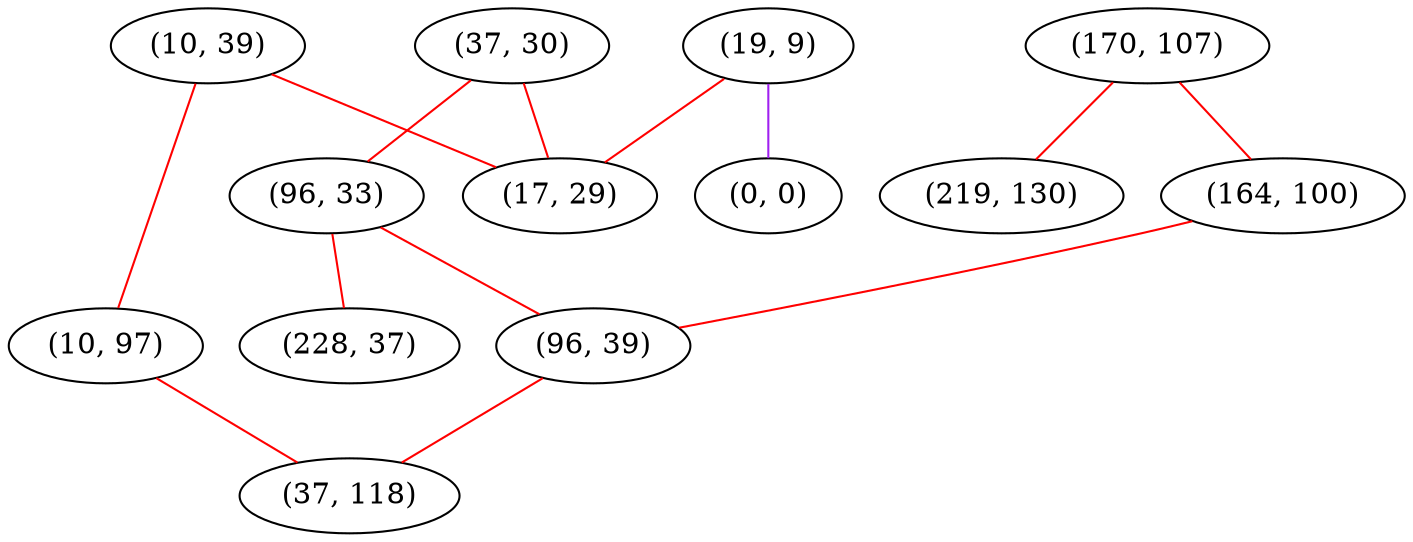 graph "" {
"(37, 30)";
"(96, 33)";
"(19, 9)";
"(170, 107)";
"(10, 39)";
"(17, 29)";
"(164, 100)";
"(96, 39)";
"(228, 37)";
"(0, 0)";
"(10, 97)";
"(37, 118)";
"(219, 130)";
"(37, 30)" -- "(96, 33)"  [color=red, key=0, weight=1];
"(37, 30)" -- "(17, 29)"  [color=red, key=0, weight=1];
"(96, 33)" -- "(228, 37)"  [color=red, key=0, weight=1];
"(96, 33)" -- "(96, 39)"  [color=red, key=0, weight=1];
"(19, 9)" -- "(17, 29)"  [color=red, key=0, weight=1];
"(19, 9)" -- "(0, 0)"  [color=purple, key=0, weight=4];
"(170, 107)" -- "(219, 130)"  [color=red, key=0, weight=1];
"(170, 107)" -- "(164, 100)"  [color=red, key=0, weight=1];
"(10, 39)" -- "(17, 29)"  [color=red, key=0, weight=1];
"(10, 39)" -- "(10, 97)"  [color=red, key=0, weight=1];
"(164, 100)" -- "(96, 39)"  [color=red, key=0, weight=1];
"(96, 39)" -- "(37, 118)"  [color=red, key=0, weight=1];
"(10, 97)" -- "(37, 118)"  [color=red, key=0, weight=1];
}
